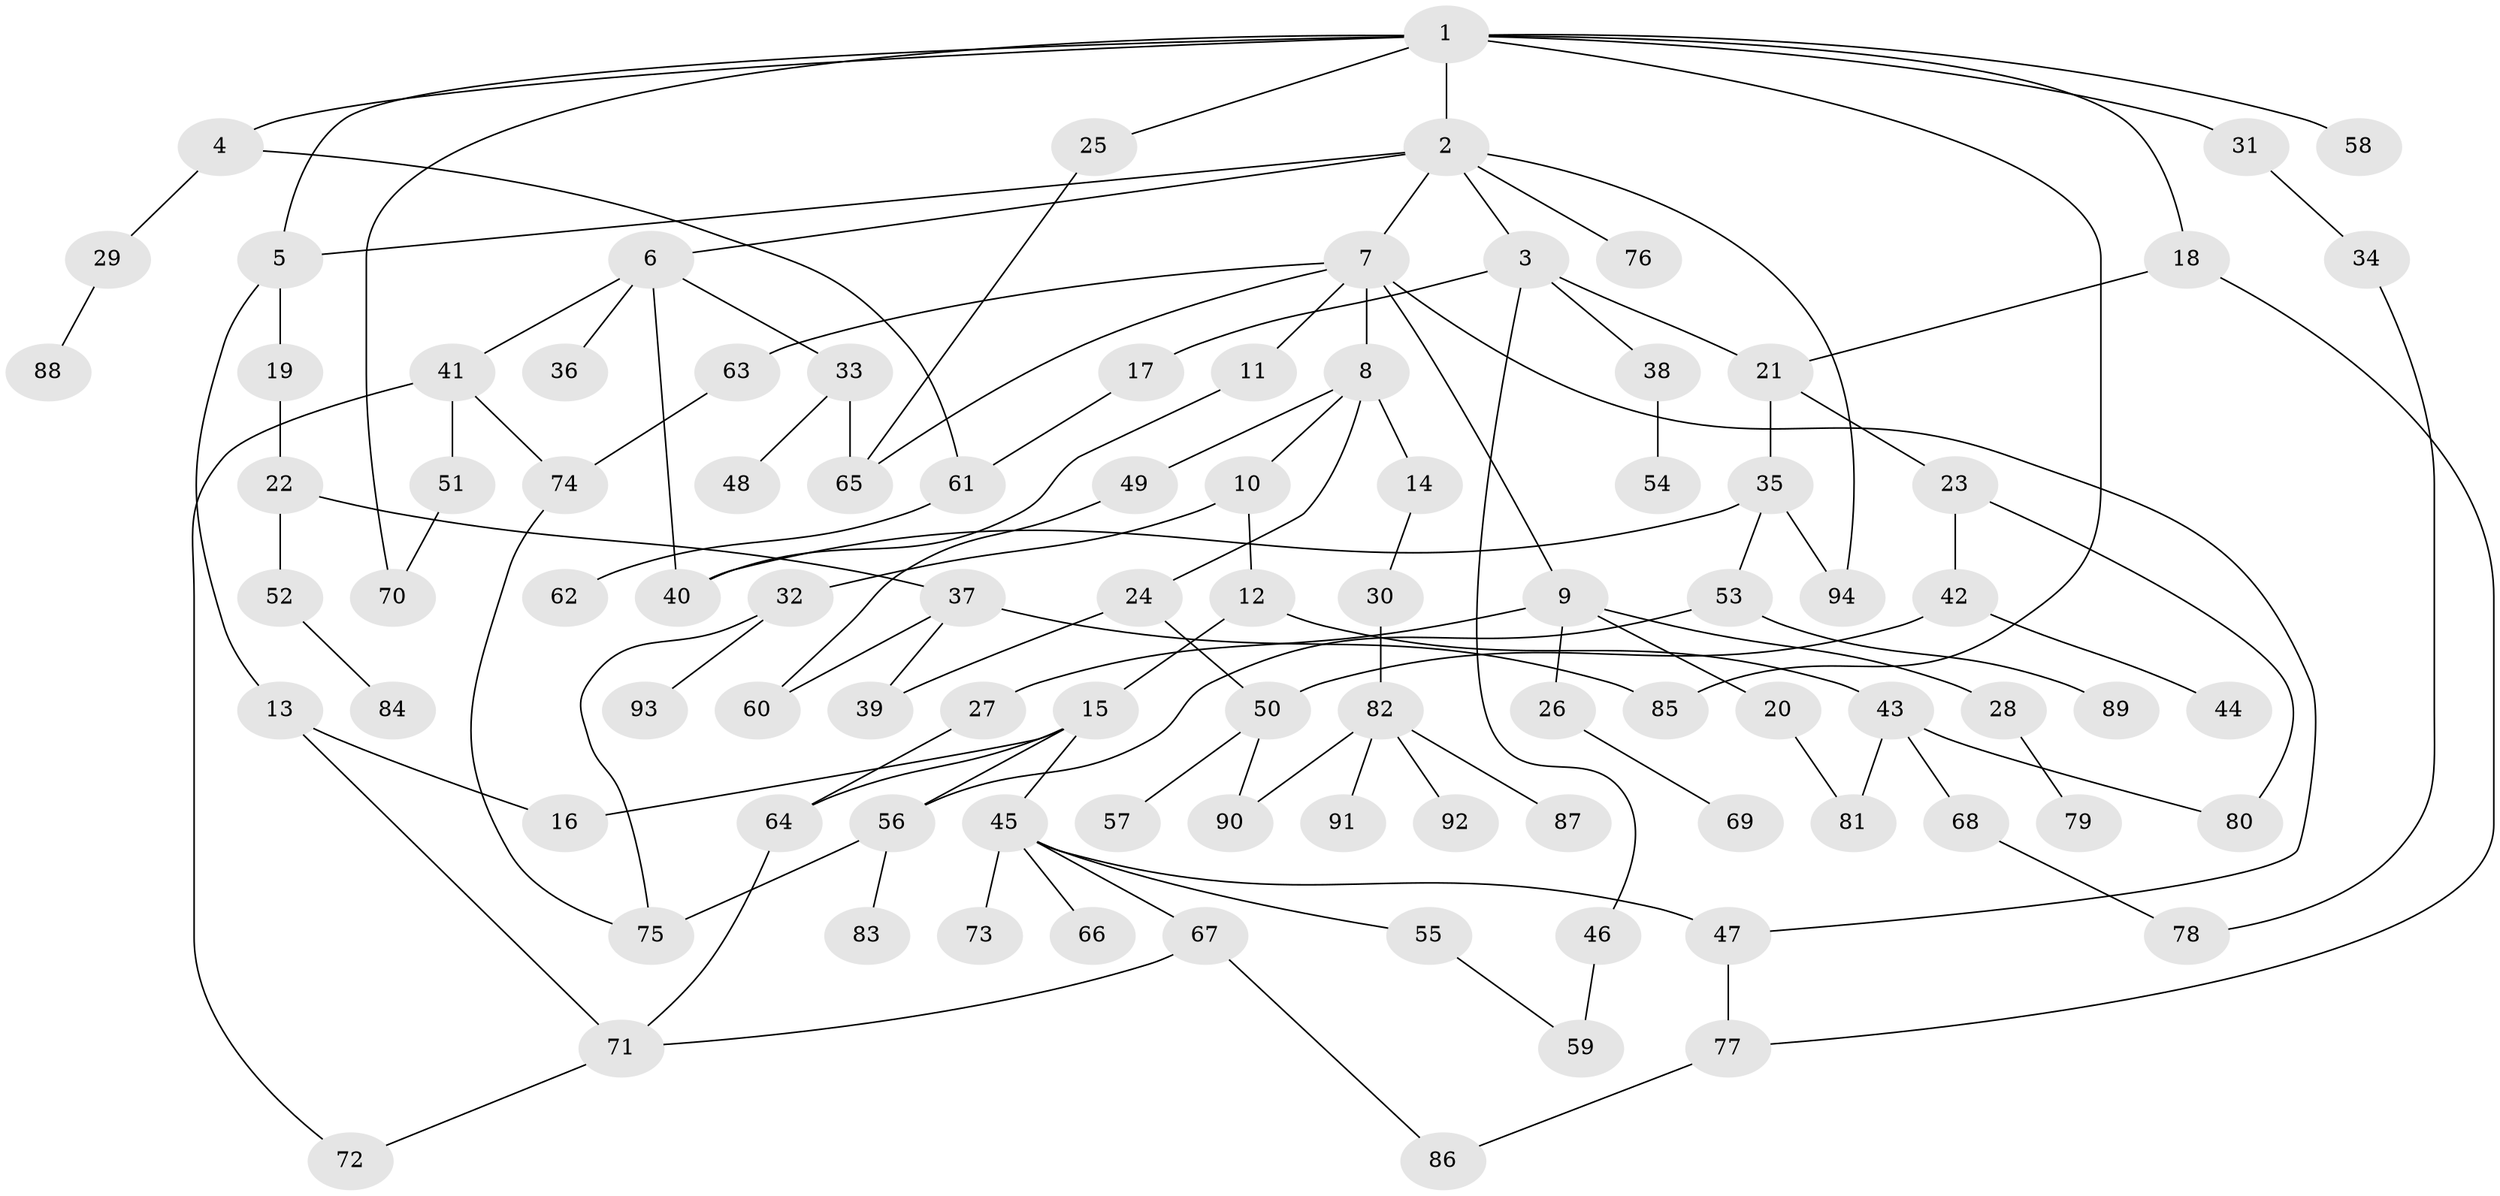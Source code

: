 // coarse degree distribution, {7: 0.015151515151515152, 5: 0.09090909090909091, 3: 0.22727272727272727, 2: 0.30303030303030304, 4: 0.13636363636363635, 1: 0.18181818181818182, 6: 0.030303030303030304, 8: 0.015151515151515152}
// Generated by graph-tools (version 1.1) at 2025/36/03/04/25 23:36:11]
// undirected, 94 vertices, 123 edges
graph export_dot {
  node [color=gray90,style=filled];
  1;
  2;
  3;
  4;
  5;
  6;
  7;
  8;
  9;
  10;
  11;
  12;
  13;
  14;
  15;
  16;
  17;
  18;
  19;
  20;
  21;
  22;
  23;
  24;
  25;
  26;
  27;
  28;
  29;
  30;
  31;
  32;
  33;
  34;
  35;
  36;
  37;
  38;
  39;
  40;
  41;
  42;
  43;
  44;
  45;
  46;
  47;
  48;
  49;
  50;
  51;
  52;
  53;
  54;
  55;
  56;
  57;
  58;
  59;
  60;
  61;
  62;
  63;
  64;
  65;
  66;
  67;
  68;
  69;
  70;
  71;
  72;
  73;
  74;
  75;
  76;
  77;
  78;
  79;
  80;
  81;
  82;
  83;
  84;
  85;
  86;
  87;
  88;
  89;
  90;
  91;
  92;
  93;
  94;
  1 -- 2;
  1 -- 4;
  1 -- 5;
  1 -- 18;
  1 -- 25;
  1 -- 31;
  1 -- 58;
  1 -- 70;
  1 -- 85;
  2 -- 3;
  2 -- 6;
  2 -- 7;
  2 -- 76;
  2 -- 94;
  2 -- 5;
  3 -- 17;
  3 -- 38;
  3 -- 46;
  3 -- 21;
  4 -- 29;
  4 -- 61;
  5 -- 13;
  5 -- 19;
  6 -- 33;
  6 -- 36;
  6 -- 41;
  6 -- 40;
  7 -- 8;
  7 -- 9;
  7 -- 11;
  7 -- 63;
  7 -- 65;
  7 -- 47;
  8 -- 10;
  8 -- 14;
  8 -- 24;
  8 -- 49;
  9 -- 20;
  9 -- 26;
  9 -- 27;
  9 -- 28;
  10 -- 12;
  10 -- 32;
  11 -- 40;
  12 -- 15;
  12 -- 43;
  13 -- 71;
  13 -- 16;
  14 -- 30;
  15 -- 16;
  15 -- 45;
  15 -- 64;
  15 -- 56;
  17 -- 61;
  18 -- 21;
  18 -- 77;
  19 -- 22;
  20 -- 81;
  21 -- 23;
  21 -- 35;
  22 -- 37;
  22 -- 52;
  23 -- 42;
  23 -- 80;
  24 -- 50;
  24 -- 39;
  25 -- 65;
  26 -- 69;
  27 -- 64;
  28 -- 79;
  29 -- 88;
  30 -- 82;
  31 -- 34;
  32 -- 93;
  32 -- 75;
  33 -- 48;
  33 -- 65;
  34 -- 78;
  35 -- 40;
  35 -- 53;
  35 -- 94;
  37 -- 39;
  37 -- 85;
  37 -- 60;
  38 -- 54;
  41 -- 51;
  41 -- 74;
  41 -- 72;
  42 -- 44;
  42 -- 50;
  43 -- 68;
  43 -- 81;
  43 -- 80;
  45 -- 47;
  45 -- 55;
  45 -- 66;
  45 -- 67;
  45 -- 73;
  46 -- 59;
  47 -- 77;
  49 -- 60;
  50 -- 57;
  50 -- 90;
  51 -- 70;
  52 -- 84;
  53 -- 56;
  53 -- 89;
  55 -- 59;
  56 -- 83;
  56 -- 75;
  61 -- 62;
  63 -- 74;
  64 -- 71;
  67 -- 86;
  67 -- 71;
  68 -- 78;
  71 -- 72;
  74 -- 75;
  77 -- 86;
  82 -- 87;
  82 -- 90;
  82 -- 91;
  82 -- 92;
}

